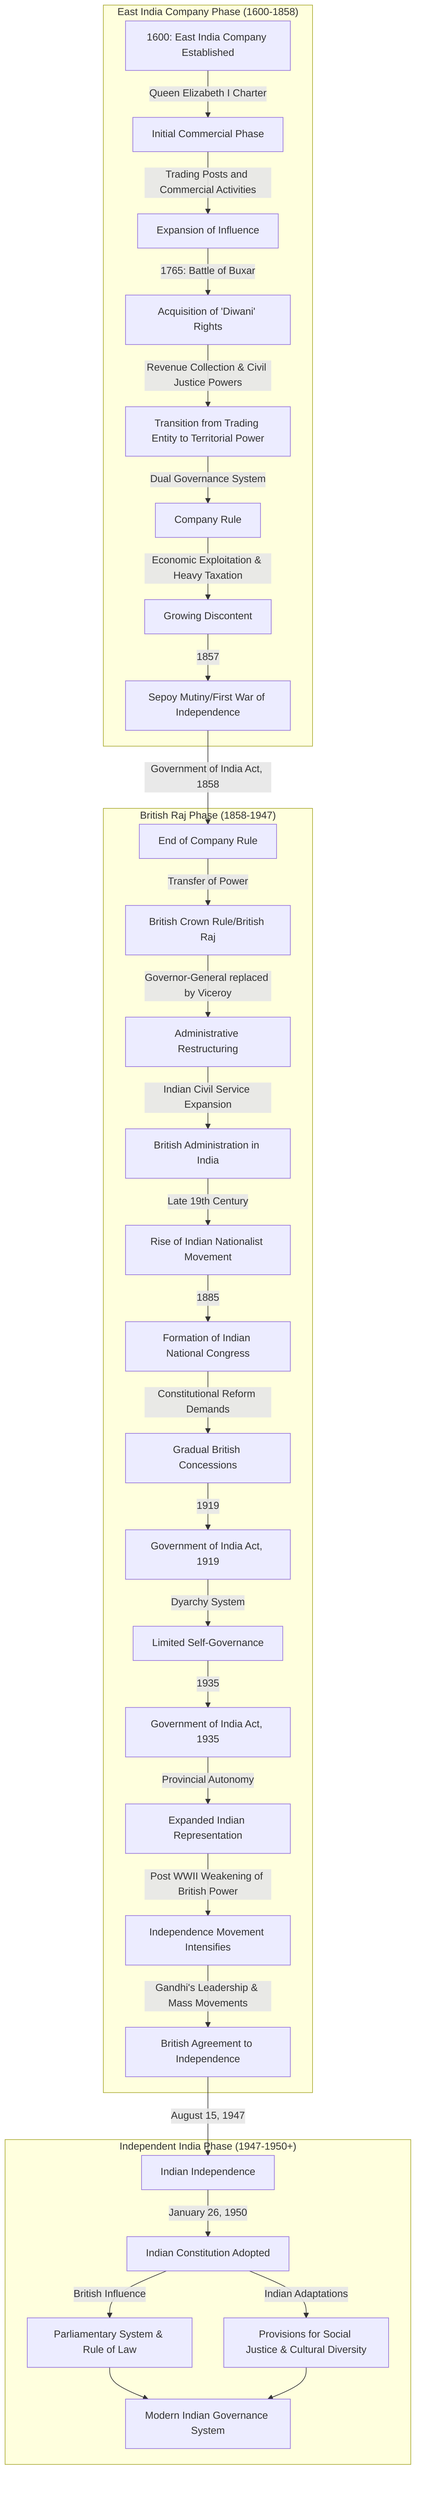 flowchart TD
    A[1600: East India Company Established] -->|Queen Elizabeth I Charter| B[Initial Commercial Phase]
    B -->|Trading Posts and Commercial Activities| C[Expansion of Influence]
    
    C -->|1765: Battle of Buxar| D[Acquisition of 'Diwani' Rights]
    D -->|Revenue Collection & Civil Justice Powers| E[Transition from Trading Entity to Territorial Power]
    
    E -->|Dual Governance System| F[Company Rule]
    F -->|Economic Exploitation & Heavy Taxation| G[Growing Discontent]
    
    G -->|1857| H[Sepoy Mutiny/First War of Independence]
    H -->|Government of India Act, 1858| I[End of Company Rule]
    
    I -->|Transfer of Power| J[British Crown Rule/British Raj]
    J -->|Governor-General replaced by Viceroy| K[Administrative Restructuring]
    K -->|Indian Civil Service Expansion| L[British Administration in India]
    
    L -->|Late 19th Century| M[Rise of Indian Nationalist Movement]
    M -->|1885| N[Formation of Indian National Congress]
    
    N -->|Constitutional Reform Demands| O[Gradual British Concessions]
    O -->|1919| P[Government of India Act, 1919]
    P -->|Dyarchy System| Q[Limited Self-Governance]
    
    Q -->|1935| R[Government of India Act, 1935]
    R -->|Provincial Autonomy| S[Expanded Indian Representation]
    
    S -->|Post WWII Weakening of British Power| T[Independence Movement Intensifies]
    T -->|Gandhi's Leadership & Mass Movements| U[British Agreement to Independence]
    
    U -->|August 15, 1947| V[Indian Independence]
    V -->|January 26, 1950| W[Indian Constitution Adopted]
    
    W -->|British Influence| X[Parliamentary System & Rule of Law]
    W -->|Indian Adaptations| Y[Provisions for Social Justice & Cultural Diversity]
    
    X --> Z[Modern Indian Governance System]
    Y --> Z
    
    subgraph "East India Company Phase (1600-1858)"
        A
        B
        C
        D
        E
        F
        G
        H
    end
    
    subgraph "British Raj Phase (1858-1947)"
        I
        J
        K
        L
        M
        N
        O
        P
        Q
        R
        S
        T
        U
    end
    
    subgraph "Independent India Phase (1947-1950+)"
        V
        W
        X
        Y
        Z
    end